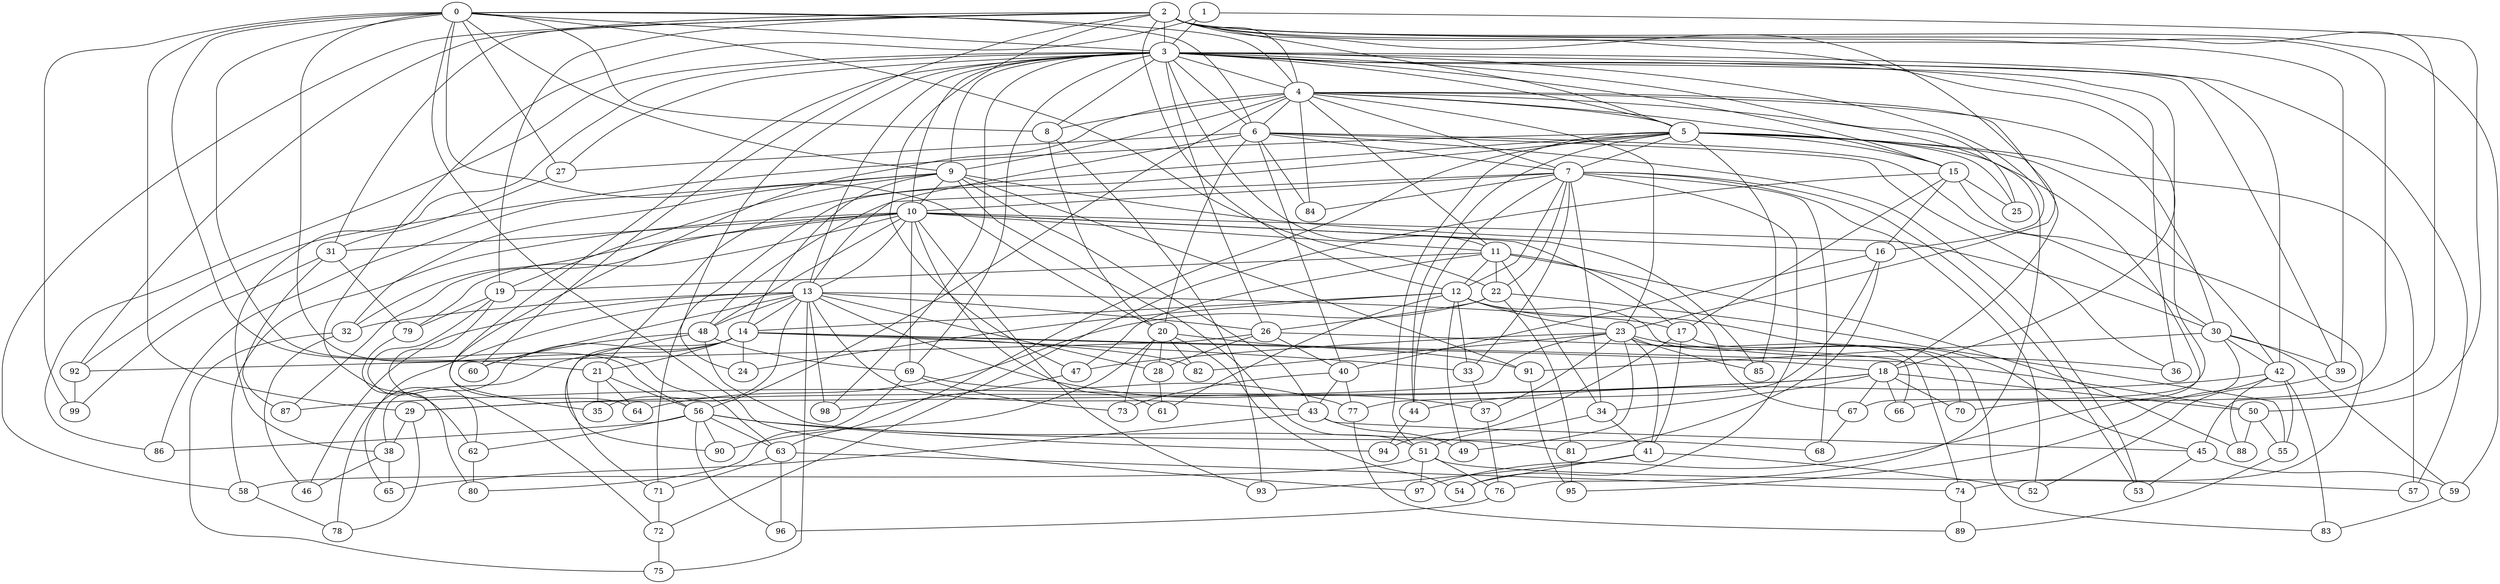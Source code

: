 strict graph "barabasi_albert_graph(100,3)" {
0;
1;
2;
3;
4;
5;
6;
7;
8;
9;
10;
11;
12;
13;
14;
15;
16;
17;
18;
19;
20;
21;
22;
23;
24;
25;
26;
27;
28;
29;
30;
31;
32;
33;
34;
35;
36;
37;
38;
39;
40;
41;
42;
43;
44;
45;
46;
47;
48;
49;
50;
51;
52;
53;
54;
55;
56;
57;
58;
59;
60;
61;
62;
63;
64;
65;
66;
67;
68;
69;
70;
71;
72;
73;
74;
75;
76;
77;
78;
79;
80;
81;
82;
83;
84;
85;
86;
87;
88;
89;
90;
91;
92;
93;
94;
95;
96;
97;
98;
99;
0 -- 97  [is_available=True, prob="0.0331250963981"];
0 -- 3  [is_available=True, prob="0.367534645729"];
0 -- 4  [is_available=True, prob="0.861543076743"];
0 -- 6  [is_available=True, prob="0.407845101562"];
0 -- 8  [is_available=True, prob="0.415627556505"];
0 -- 9  [is_available=True, prob="1.0"];
0 -- 99  [is_available=True, prob="0.167403119312"];
0 -- 20  [is_available=True, prob="0.517512561679"];
0 -- 21  [is_available=True, prob="0.804565976094"];
0 -- 22  [is_available=True, prob="0.709047230864"];
0 -- 56  [is_available=True, prob="0.745722157327"];
0 -- 27  [is_available=True, prob="0.268467545967"];
0 -- 29  [is_available=True, prob="0.622223386611"];
0 -- 63  [is_available=True, prob="0.191763443898"];
1 -- 50  [is_available=True, prob="1.0"];
1 -- 3  [is_available=True, prob="1.0"];
1 -- 62  [is_available=True, prob="0.104762252675"];
2 -- 66  [is_available=True, prob="1.0"];
2 -- 3  [is_available=True, prob="0.349635121356"];
2 -- 4  [is_available=True, prob="0.548965759428"];
2 -- 5  [is_available=True, prob="0.159667358468"];
2 -- 39  [is_available=True, prob="0.887133983403"];
2 -- 92  [is_available=True, prob="0.839782664294"];
2 -- 12  [is_available=True, prob="0.635975099339"];
2 -- 45  [is_available=True, prob="0.150057288236"];
2 -- 47  [is_available=True, prob="1.0"];
2 -- 18  [is_available=True, prob="1.0"];
2 -- 19  [is_available=True, prob="0.802165763543"];
2 -- 23  [is_available=True, prob="0.45013961043"];
2 -- 58  [is_available=True, prob="0.790954605911"];
2 -- 59  [is_available=True, prob="1.0"];
2 -- 60  [is_available=True, prob="1.0"];
2 -- 31  [is_available=True, prob="0.503952250435"];
3 -- 4  [is_available=True, prob="0.536320809609"];
3 -- 5  [is_available=True, prob="1.0"];
3 -- 6  [is_available=True, prob="0.36050028563"];
3 -- 8  [is_available=True, prob="0.841377384016"];
3 -- 9  [is_available=True, prob="1.0"];
3 -- 10  [is_available=True, prob="1.0"];
3 -- 11  [is_available=True, prob="0.0840568059446"];
3 -- 13  [is_available=True, prob="1.0"];
3 -- 15  [is_available=True, prob="0.524745761799"];
3 -- 16  [is_available=True, prob="0.151325902297"];
3 -- 24  [is_available=True, prob="0.760435746648"];
3 -- 25  [is_available=True, prob="1.0"];
3 -- 26  [is_available=True, prob="0.702797395939"];
3 -- 27  [is_available=True, prob="0.495349478457"];
3 -- 36  [is_available=True, prob="0.563457046857"];
3 -- 38  [is_available=True, prob="0.0219482711668"];
3 -- 39  [is_available=True, prob="0.801610569005"];
3 -- 42  [is_available=True, prob="0.763964685262"];
3 -- 57  [is_available=True, prob="1.0"];
3 -- 64  [is_available=True, prob="0.883015007545"];
3 -- 67  [is_available=True, prob="1.0"];
3 -- 69  [is_available=True, prob="0.357893013323"];
3 -- 86  [is_available=True, prob="1.0"];
3 -- 98  [is_available=True, prob="0.414586377562"];
4 -- 5  [is_available=True, prob="0.897491758968"];
4 -- 6  [is_available=True, prob="0.781694591357"];
4 -- 7  [is_available=True, prob="1.0"];
4 -- 8  [is_available=True, prob="0.115712123892"];
4 -- 9  [is_available=True, prob="0.844258610252"];
4 -- 11  [is_available=True, prob="0.446287111608"];
4 -- 76  [is_available=True, prob="1.0"];
4 -- 15  [is_available=True, prob="0.812586726803"];
4 -- 18  [is_available=True, prob="0.69548617628"];
4 -- 35  [is_available=True, prob="1.0"];
4 -- 84  [is_available=True, prob="0.748917530649"];
4 -- 23  [is_available=True, prob="1.0"];
4 -- 56  [is_available=True, prob="1.0"];
4 -- 30  [is_available=True, prob="1.0"];
5 -- 70  [is_available=True, prob="1.0"];
5 -- 7  [is_available=True, prob="0.698646688883"];
5 -- 42  [is_available=True, prob="0.516664225607"];
5 -- 71  [is_available=True, prob="0.567577102098"];
5 -- 44  [is_available=True, prob="1.0"];
5 -- 15  [is_available=True, prob="0.491297239561"];
5 -- 51  [is_available=True, prob="0.568511076516"];
5 -- 21  [is_available=True, prob="1.0"];
5 -- 57  [is_available=True, prob="0.472951128784"];
5 -- 25  [is_available=True, prob="0.383206037"];
5 -- 92  [is_available=True, prob="0.749120738195"];
5 -- 85  [is_available=True, prob="0.787907700794"];
5 -- 63  [is_available=True, prob="0.757440283656"];
6 -- 84  [is_available=True, prob="0.0383125921669"];
6 -- 7  [is_available=True, prob="0.946091778126"];
6 -- 40  [is_available=True, prob="0.409301348471"];
6 -- 13  [is_available=True, prob="0.812221996276"];
6 -- 20  [is_available=True, prob="0.722106981457"];
6 -- 53  [is_available=True, prob="0.693514052132"];
6 -- 36  [is_available=True, prob="1.0"];
6 -- 27  [is_available=True, prob="0.433976622404"];
6 -- 30  [is_available=True, prob="1.0"];
7 -- 84  [is_available=True, prob="0.504371475936"];
7 -- 33  [is_available=True, prob="1.0"];
7 -- 34  [is_available=True, prob="0.0653464735648"];
7 -- 44  [is_available=True, prob="0.331829606953"];
7 -- 10  [is_available=True, prob="0.50397835986"];
7 -- 12  [is_available=True, prob="0.52090911918"];
7 -- 48  [is_available=True, prob="1.0"];
7 -- 52  [is_available=True, prob="0.100793595128"];
7 -- 53  [is_available=True, prob="0.943635127656"];
7 -- 22  [is_available=True, prob="0.756299575223"];
7 -- 68  [is_available=True, prob="0.543720918001"];
7 -- 54  [is_available=True, prob="0.252432550271"];
8 -- 20  [is_available=True, prob="0.526419143788"];
8 -- 93  [is_available=True, prob="0.496611839011"];
9 -- 32  [is_available=True, prob="0.150890052657"];
9 -- 51  [is_available=True, prob="0.568248968485"];
9 -- 10  [is_available=True, prob="1.0"];
9 -- 43  [is_available=True, prob="0.19982214148"];
9 -- 14  [is_available=True, prob="0.519666028983"];
9 -- 16  [is_available=True, prob="0.46274651098"];
9 -- 19  [is_available=True, prob="0.974598941486"];
9 -- 86  [is_available=True, prob="1.0"];
9 -- 91  [is_available=True, prob="0.848547995451"];
10 -- 32  [is_available=True, prob="0.291454688787"];
10 -- 69  [is_available=True, prob="0.68180698137"];
10 -- 11  [is_available=True, prob="0.765142673175"];
10 -- 13  [is_available=True, prob="1.0"];
10 -- 93  [is_available=True, prob="1.0"];
10 -- 79  [is_available=True, prob="0.628375950418"];
10 -- 48  [is_available=True, prob="0.499843458868"];
10 -- 17  [is_available=True, prob="1.0"];
10 -- 85  [is_available=True, prob="0.831392659057"];
10 -- 87  [is_available=True, prob="1.0"];
10 -- 58  [is_available=True, prob="0.660263476758"];
10 -- 61  [is_available=True, prob="1.0"];
10 -- 30  [is_available=True, prob="0.561322094968"];
10 -- 31  [is_available=True, prob="0.650007392948"];
11 -- 34  [is_available=True, prob="0.669111571743"];
11 -- 67  [is_available=True, prob="1.0"];
11 -- 12  [is_available=True, prob="0.485542229126"];
11 -- 47  [is_available=True, prob="0.0911932355027"];
11 -- 19  [is_available=True, prob="1.0"];
11 -- 22  [is_available=True, prob="0.879389683091"];
11 -- 88  [is_available=True, prob="0.588117888907"];
12 -- 33  [is_available=True, prob="0.77636886437"];
12 -- 70  [is_available=True, prob="0.455519831169"];
12 -- 45  [is_available=True, prob="1.0"];
12 -- 14  [is_available=True, prob="0.0472108326539"];
12 -- 49  [is_available=True, prob="0.835277352727"];
12 -- 23  [is_available=True, prob="0.300477632809"];
12 -- 24  [is_available=True, prob="0.994215931177"];
12 -- 61  [is_available=True, prob="1.0"];
13 -- 32  [is_available=True, prob="0.559081904994"];
13 -- 65  [is_available=True, prob="0.483828428834"];
13 -- 98  [is_available=True, prob="0.13152021192"];
13 -- 37  [is_available=True, prob="0.428847076693"];
13 -- 60  [is_available=True, prob="1.0"];
13 -- 43  [is_available=True, prob="1.0"];
13 -- 14  [is_available=True, prob="0.540228754496"];
13 -- 48  [is_available=True, prob="1.0"];
13 -- 17  [is_available=True, prob="0.907080111675"];
13 -- 75  [is_available=True, prob="1.0"];
13 -- 35  [is_available=True, prob="0.835827551418"];
13 -- 46  [is_available=True, prob="1.0"];
13 -- 26  [is_available=True, prob="0.0786421595782"];
13 -- 28  [is_available=True, prob="1.0"];
14 -- 33  [is_available=True, prob="1.0"];
14 -- 50  [is_available=True, prob="0.113272013241"];
14 -- 82  [is_available=True, prob="0.0679396885698"];
14 -- 38  [is_available=True, prob="1.0"];
14 -- 71  [is_available=True, prob="0.190230152175"];
14 -- 78  [is_available=True, prob="0.125702150318"];
14 -- 18  [is_available=True, prob="1.0"];
14 -- 21  [is_available=True, prob="0.249233227373"];
14 -- 24  [is_available=True, prob="0.877665987468"];
15 -- 72  [is_available=True, prob="0.182992377618"];
15 -- 74  [is_available=True, prob="1.0"];
15 -- 16  [is_available=True, prob="0.536398128856"];
15 -- 17  [is_available=True, prob="0.929154254"];
15 -- 25  [is_available=True, prob="0.861532329548"];
16 -- 40  [is_available=True, prob="0.181822321664"];
16 -- 77  [is_available=True, prob="0.465171926608"];
16 -- 81  [is_available=True, prob="0.503286476634"];
17 -- 41  [is_available=True, prob="0.73314046823"];
17 -- 83  [is_available=True, prob="0.959281141465"];
17 -- 94  [is_available=True, prob="1.0"];
18 -- 67  [is_available=True, prob="0.127624068539"];
18 -- 70  [is_available=True, prob="0.32242251751"];
18 -- 34  [is_available=True, prob="0.555383007533"];
18 -- 50  [is_available=True, prob="0.634222941844"];
18 -- 66  [is_available=True, prob="0.847245262323"];
18 -- 87  [is_available=True, prob="1.0"];
18 -- 29  [is_available=True, prob="0.352603226478"];
19 -- 72  [is_available=True, prob="0.627458887557"];
19 -- 79  [is_available=True, prob="1.0"];
19 -- 62  [is_available=True, prob="1.0"];
20 -- 73  [is_available=True, prob="0.0746071384644"];
20 -- 82  [is_available=True, prob="0.852828328692"];
20 -- 54  [is_available=True, prob="0.159393566542"];
20 -- 90  [is_available=True, prob="0.846689280207"];
20 -- 91  [is_available=True, prob="0.293247002212"];
20 -- 28  [is_available=True, prob="0.383339739384"];
21 -- 64  [is_available=True, prob="0.362879411223"];
21 -- 35  [is_available=True, prob="0.142188749014"];
21 -- 56  [is_available=True, prob="1.0"];
22 -- 64  [is_available=True, prob="0.694302549554"];
22 -- 81  [is_available=True, prob="1.0"];
22 -- 55  [is_available=True, prob="0.00318043578016"];
22 -- 26  [is_available=True, prob="1.0"];
23 -- 37  [is_available=True, prob="0.542599603533"];
23 -- 41  [is_available=True, prob="0.235166805475"];
23 -- 74  [is_available=True, prob="0.0656147898144"];
23 -- 47  [is_available=True, prob="0.561603367402"];
23 -- 49  [is_available=True, prob="0.94476920188"];
23 -- 82  [is_available=True, prob="1.0"];
23 -- 85  [is_available=True, prob="0.071962969919"];
23 -- 36  [is_available=True, prob="1.0"];
23 -- 29  [is_available=True, prob="1.0"];
26 -- 66  [is_available=True, prob="0.0535418713697"];
26 -- 40  [is_available=True, prob="0.836067250752"];
26 -- 92  [is_available=True, prob="0.151403283721"];
26 -- 28  [is_available=True, prob="0.525464426455"];
27 -- 31  [is_available=True, prob="1.0"];
28 -- 61  [is_available=True, prob="0.150368047906"];
29 -- 78  [is_available=True, prob="0.566453812287"];
29 -- 38  [is_available=True, prob="0.644936949536"];
30 -- 97  [is_available=True, prob="0.144982988463"];
30 -- 91  [is_available=True, prob="0.342528879021"];
30 -- 39  [is_available=True, prob="0.292064665991"];
30 -- 59  [is_available=True, prob="0.320211449434"];
30 -- 42  [is_available=True, prob="0.259332704914"];
31 -- 99  [is_available=True, prob="1.0"];
31 -- 79  [is_available=True, prob="0.946050310331"];
31 -- 87  [is_available=True, prob="0.0734278480927"];
32 -- 75  [is_available=True, prob="0.189318323904"];
32 -- 46  [is_available=True, prob="1.0"];
33 -- 37  [is_available=True, prob="0.640930208233"];
34 -- 41  [is_available=True, prob="1.0"];
34 -- 51  [is_available=True, prob="0.273515034427"];
37 -- 76  [is_available=True, prob="0.280856972718"];
38 -- 46  [is_available=True, prob="0.525093238926"];
38 -- 65  [is_available=True, prob="0.0143592954953"];
39 -- 52  [is_available=True, prob="0.859769767305"];
40 -- 73  [is_available=True, prob="0.954520404007"];
40 -- 43  [is_available=True, prob="1.0"];
40 -- 77  [is_available=True, prob="0.395752212322"];
41 -- 52  [is_available=True, prob="0.679531709279"];
41 -- 54  [is_available=True, prob="0.306656478647"];
41 -- 93  [is_available=True, prob="1.0"];
42 -- 44  [is_available=True, prob="1.0"];
42 -- 83  [is_available=True, prob="0.515116513454"];
42 -- 55  [is_available=True, prob="0.150733586152"];
42 -- 88  [is_available=True, prob="1.0"];
42 -- 95  [is_available=True, prob="0.0947663191604"];
43 -- 65  [is_available=True, prob="0.538898150789"];
43 -- 45  [is_available=True, prob="0.128313559528"];
43 -- 49  [is_available=True, prob="0.799717450949"];
44 -- 94  [is_available=True, prob="1.0"];
45 -- 59  [is_available=True, prob="0.641983749645"];
45 -- 53  [is_available=True, prob="0.838785386549"];
47 -- 98  [is_available=True, prob="0.746420575914"];
48 -- 68  [is_available=True, prob="0.621797544391"];
48 -- 69  [is_available=True, prob="1.0"];
48 -- 90  [is_available=True, prob="0.901353719207"];
48 -- 60  [is_available=True, prob="0.67020714989"];
50 -- 88  [is_available=True, prob="0.234932358532"];
50 -- 55  [is_available=True, prob="0.181446060866"];
51 -- 97  [is_available=True, prob="0.582008534773"];
51 -- 76  [is_available=True, prob="0.779321933281"];
51 -- 57  [is_available=True, prob="0.522725556585"];
51 -- 58  [is_available=True, prob="1.0"];
55 -- 89  [is_available=True, prob="1.0"];
56 -- 96  [is_available=True, prob="0.129028879533"];
56 -- 94  [is_available=True, prob="1.0"];
56 -- 81  [is_available=True, prob="0.882009040081"];
56 -- 86  [is_available=True, prob="0.448311617706"];
56 -- 90  [is_available=True, prob="1.0"];
56 -- 62  [is_available=True, prob="0.0250364615341"];
56 -- 63  [is_available=True, prob="0.0339911347295"];
58 -- 78  [is_available=True, prob="0.696020726817"];
59 -- 83  [is_available=True, prob="0.90306982781"];
62 -- 80  [is_available=True, prob="0.922546027782"];
63 -- 96  [is_available=True, prob="0.443065495043"];
63 -- 71  [is_available=True, prob="0.372193801072"];
63 -- 74  [is_available=True, prob="0.512152412445"];
67 -- 68  [is_available=True, prob="0.229474024551"];
69 -- 80  [is_available=True, prob="0.00506285732847"];
69 -- 73  [is_available=True, prob="1.0"];
69 -- 77  [is_available=True, prob="1.0"];
71 -- 72  [is_available=True, prob="0.190736032105"];
72 -- 75  [is_available=True, prob="0.495534463172"];
74 -- 89  [is_available=True, prob="0.0668473564539"];
76 -- 96  [is_available=True, prob="1.0"];
77 -- 89  [is_available=True, prob="0.357880064414"];
79 -- 80  [is_available=True, prob="0.138644338258"];
81 -- 95  [is_available=True, prob="1.0"];
91 -- 95  [is_available=True, prob="1.0"];
92 -- 99  [is_available=True, prob="1.0"];
}
